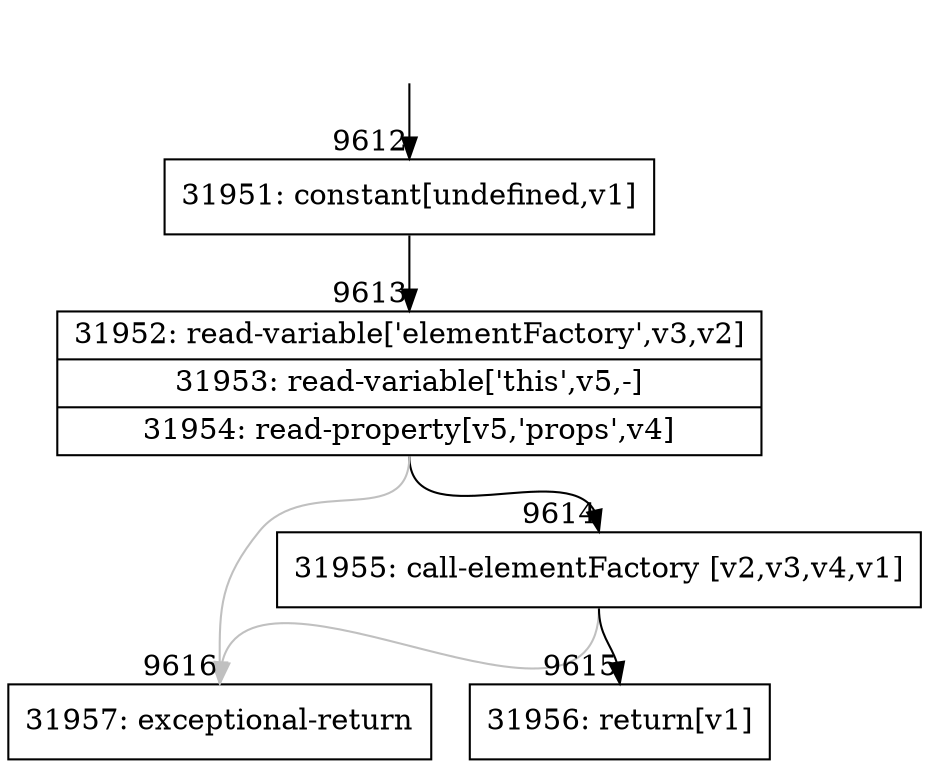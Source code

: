 digraph {
rankdir="TD"
BB_entry711[shape=none,label=""];
BB_entry711 -> BB9612 [tailport=s, headport=n, headlabel="    9612"]
BB9612 [shape=record label="{31951: constant[undefined,v1]}" ] 
BB9612 -> BB9613 [tailport=s, headport=n, headlabel="      9613"]
BB9613 [shape=record label="{31952: read-variable['elementFactory',v3,v2]|31953: read-variable['this',v5,-]|31954: read-property[v5,'props',v4]}" ] 
BB9613 -> BB9614 [tailport=s, headport=n, headlabel="      9614"]
BB9613 -> BB9616 [tailport=s, headport=n, color=gray, headlabel="      9616"]
BB9614 [shape=record label="{31955: call-elementFactory [v2,v3,v4,v1]}" ] 
BB9614 -> BB9615 [tailport=s, headport=n, headlabel="      9615"]
BB9614 -> BB9616 [tailport=s, headport=n, color=gray]
BB9615 [shape=record label="{31956: return[v1]}" ] 
BB9616 [shape=record label="{31957: exceptional-return}" ] 
//#$~ 17132
}
